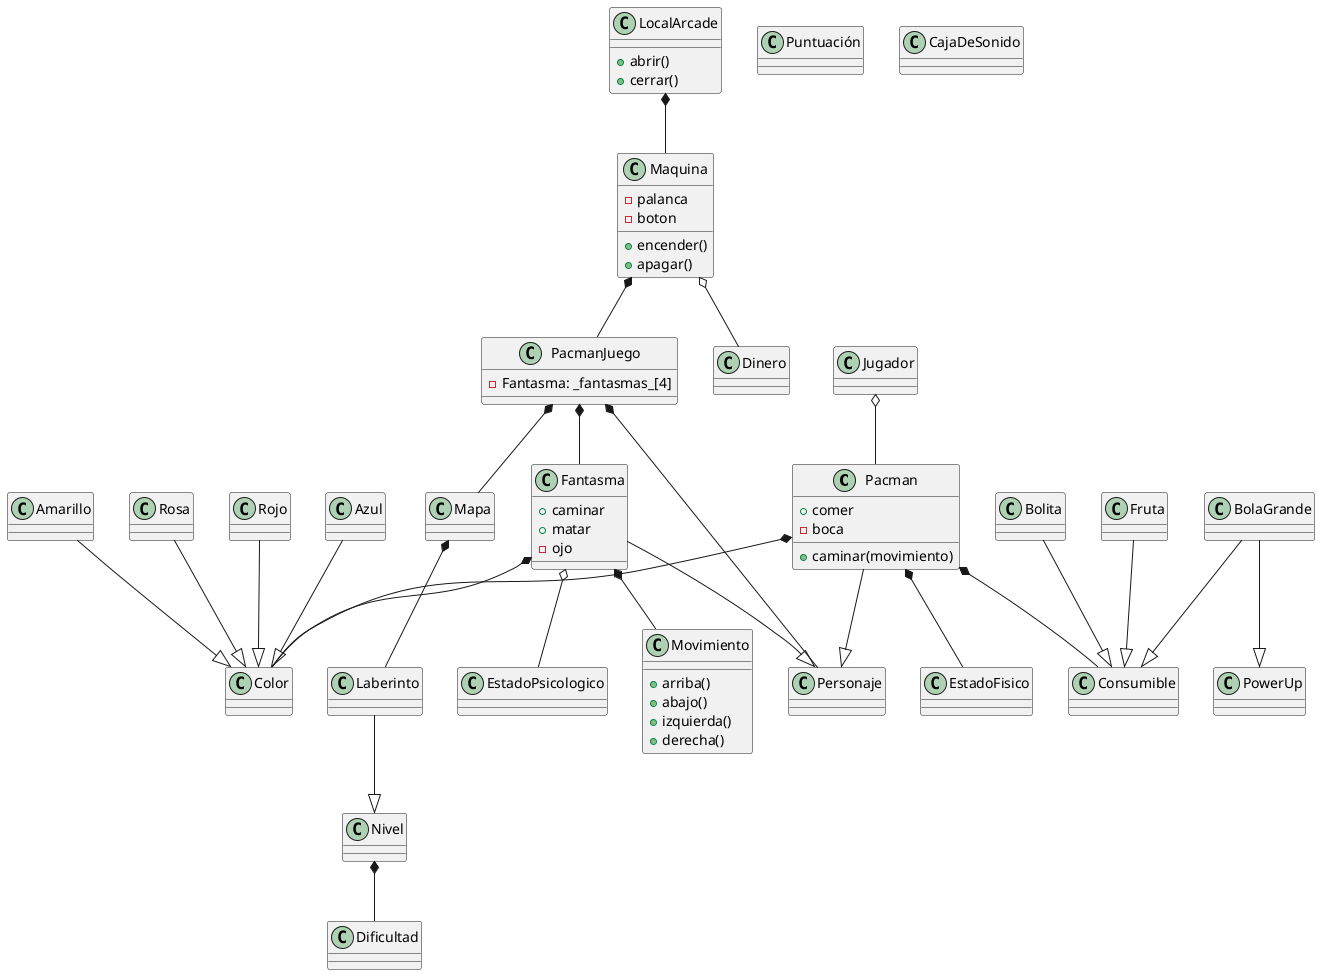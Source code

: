 @startuml
class Pacman
{
+comer
+caminar(movimiento)
-boca
}
class Fantasma
{
+caminar
+matar
-ojo
}
class Maquina
{
+encender()
+apagar()
-palanca
-boton
}
class LocalArcade
{
+abrir()
+cerrar()
}
class Dinero
class PacmanJuego
{
    -Fantasma: _fantasmas_[4]
}
class Personaje
class Mapa
class Laberinto
class Color
class Azul
class Amarillo
class Rosa
class Rojo
class Fruta
class BolaGrande
class PowerUp
class Dificultad
class Movimiento
{
+arriba()
+abajo()
+izquierda()
+derecha()
}
class Bolita
class Consumible
class Jugador 
class Nivel
class Puntuación
class EstadoFisico
class EstadoPsicologico
class CajaDeSonido

Maquina o-- Dinero
Maquina *--PacmanJuego
PacmanJuego *--Mapa
Mapa *-- Laberinto
Laberinto --|> Nivel
PacmanJuego *-- Personaje
Pacman --|> Personaje
Pacman *-- Consumible
Fruta --|> Consumible
Bolita --|> Consumible
BolaGrande --|> Consumible
Pacman *-- Color
Amarillo --|> Color
Azul --|> Color
Rojo --|>Color
Rosa --|> Color
Fantasma --|> Personaje
Fantasma *-- Color
PacmanJuego *-- Fantasma
LocalArcade *-- Maquina
Fantasma *-- Movimiento
BolaGrande --|> PowerUp
Jugador o-- Pacman
Nivel *-- Dificultad
Pacman *-- EstadoFisico
Fantasma o-- EstadoPsicologico
@enduml